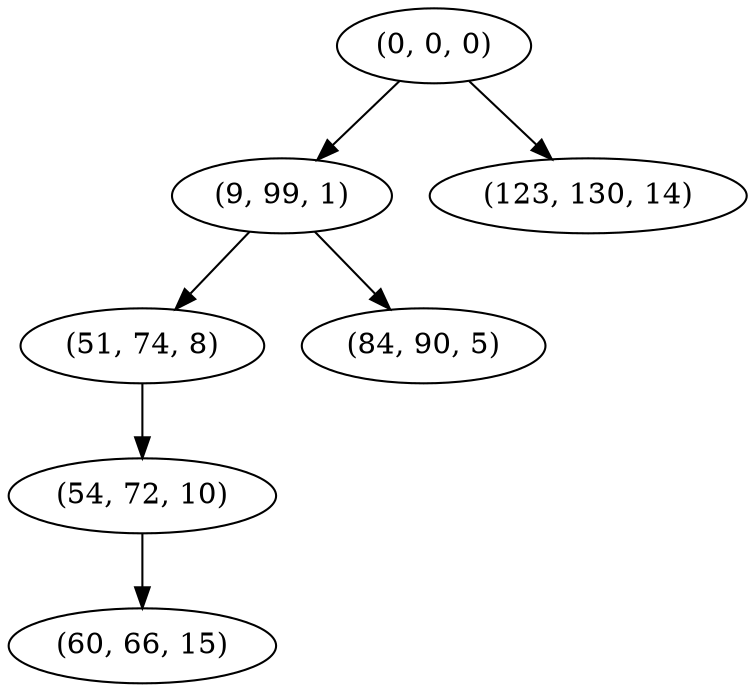 digraph tree {
    "(0, 0, 0)";
    "(9, 99, 1)";
    "(51, 74, 8)";
    "(54, 72, 10)";
    "(60, 66, 15)";
    "(84, 90, 5)";
    "(123, 130, 14)";
    "(0, 0, 0)" -> "(9, 99, 1)";
    "(0, 0, 0)" -> "(123, 130, 14)";
    "(9, 99, 1)" -> "(51, 74, 8)";
    "(9, 99, 1)" -> "(84, 90, 5)";
    "(51, 74, 8)" -> "(54, 72, 10)";
    "(54, 72, 10)" -> "(60, 66, 15)";
}
